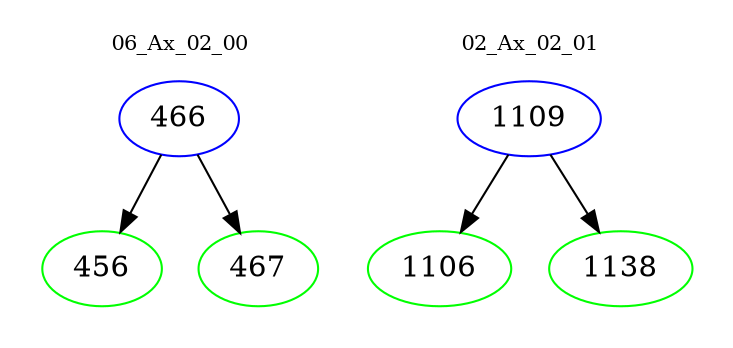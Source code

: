 digraph{
subgraph cluster_0 {
color = white
label = "06_Ax_02_00";
fontsize=10;
T0_466 [label="466", color="blue"]
T0_466 -> T0_456 [color="black"]
T0_456 [label="456", color="green"]
T0_466 -> T0_467 [color="black"]
T0_467 [label="467", color="green"]
}
subgraph cluster_1 {
color = white
label = "02_Ax_02_01";
fontsize=10;
T1_1109 [label="1109", color="blue"]
T1_1109 -> T1_1106 [color="black"]
T1_1106 [label="1106", color="green"]
T1_1109 -> T1_1138 [color="black"]
T1_1138 [label="1138", color="green"]
}
}
